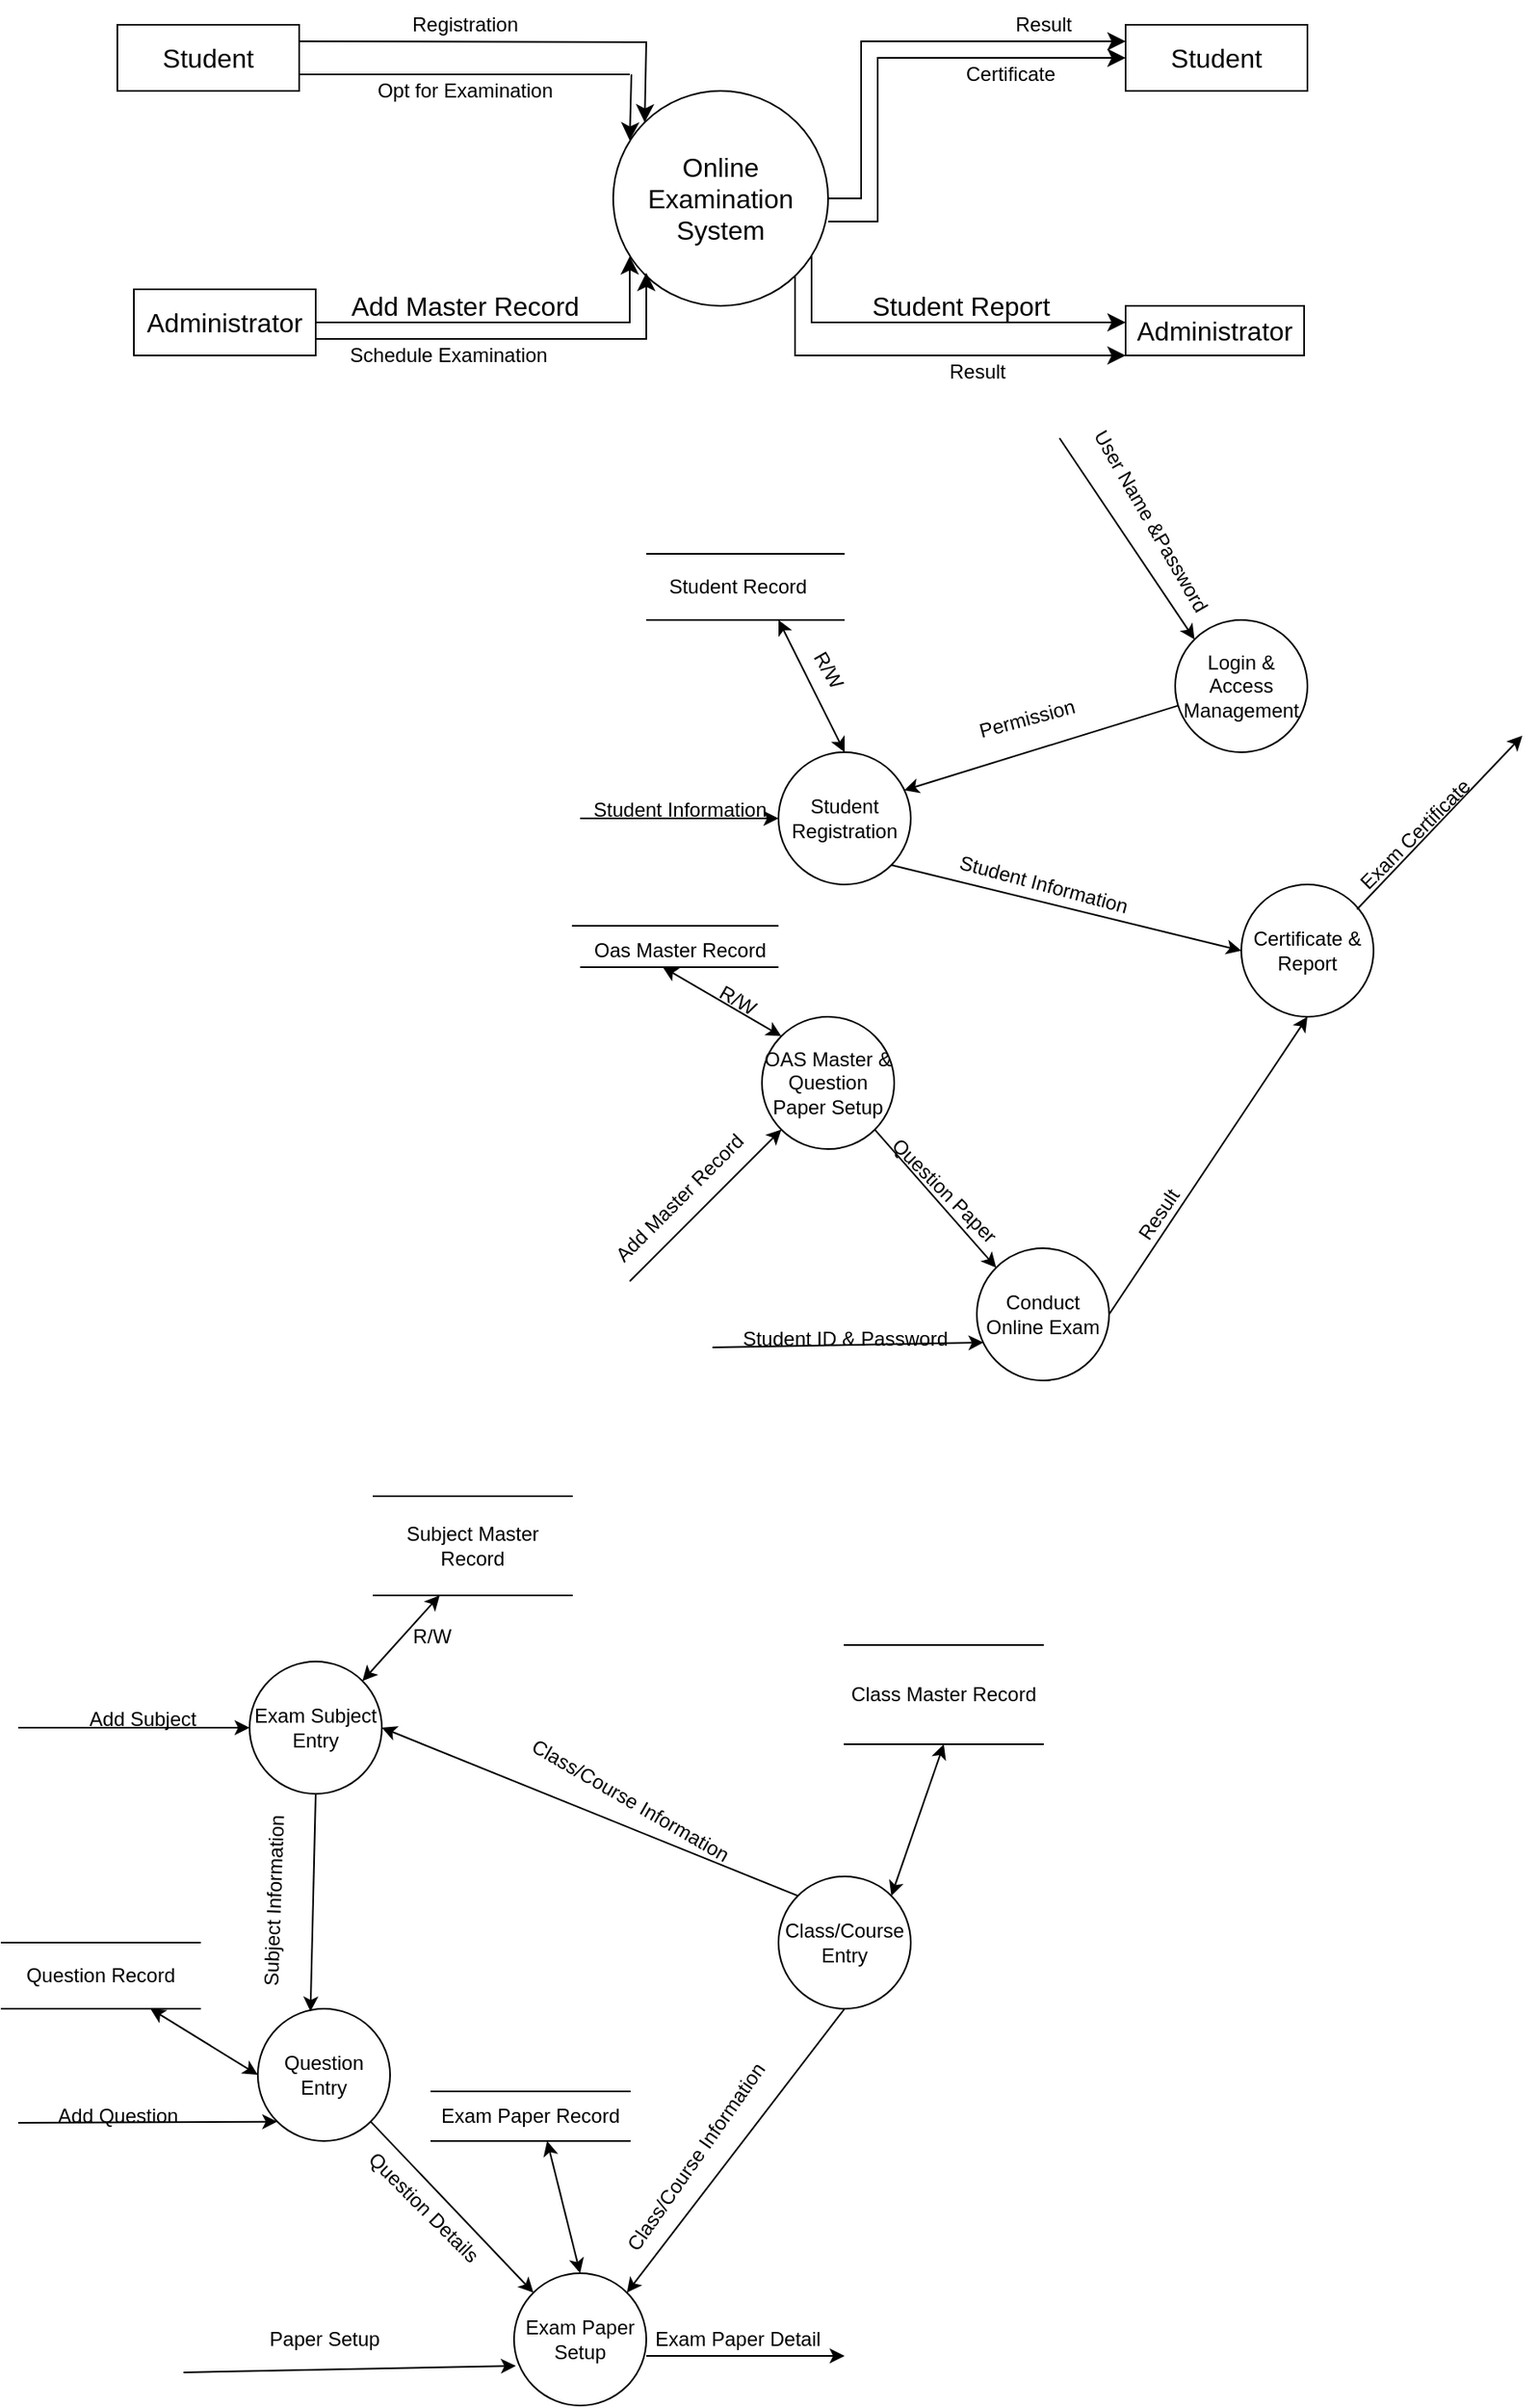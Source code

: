 <mxfile version="21.1.4" type="github">
  <diagram name="Page-1" id="45hINePPNABUSpbGqjVy">
    <mxGraphModel dx="1496" dy="924" grid="1" gridSize="10" guides="1" tooltips="1" connect="1" arrows="1" fold="1" page="1" pageScale="1" pageWidth="827" pageHeight="1169" math="0" shadow="0">
      <root>
        <mxCell id="0" />
        <mxCell id="1" parent="0" />
        <mxCell id="6jiHXf_fW9RHql4fyeyQ-5" value="Student" style="rounded=0;whiteSpace=wrap;html=1;fontSize=16;" parent="1" vertex="1">
          <mxGeometry x="-120" y="80" width="110" height="40" as="geometry" />
        </mxCell>
        <mxCell id="6jiHXf_fW9RHql4fyeyQ-6" value="Student" style="rounded=0;whiteSpace=wrap;html=1;fontSize=16;" parent="1" vertex="1">
          <mxGeometry x="490" y="80" width="110" height="40" as="geometry" />
        </mxCell>
        <mxCell id="6jiHXf_fW9RHql4fyeyQ-7" value="Administrator" style="rounded=0;whiteSpace=wrap;html=1;fontSize=16;" parent="1" vertex="1">
          <mxGeometry x="-110" y="240" width="110" height="40" as="geometry" />
        </mxCell>
        <mxCell id="6jiHXf_fW9RHql4fyeyQ-9" value="Administrator" style="rounded=0;whiteSpace=wrap;html=1;fontSize=16;" parent="1" vertex="1">
          <mxGeometry x="490" y="250" width="108" height="30" as="geometry" />
        </mxCell>
        <mxCell id="6jiHXf_fW9RHql4fyeyQ-11" value="Online Examination System" style="ellipse;whiteSpace=wrap;html=1;aspect=fixed;fontSize=16;" parent="1" vertex="1">
          <mxGeometry x="180" y="120" width="130" height="130" as="geometry" />
        </mxCell>
        <mxCell id="6jiHXf_fW9RHql4fyeyQ-12" value="" style="endArrow=none;html=1;rounded=0;fontSize=12;startSize=8;endSize=8;curved=1;exitX=1;exitY=0.25;exitDx=0;exitDy=0;" parent="1" source="6jiHXf_fW9RHql4fyeyQ-5" edge="1">
          <mxGeometry width="50" height="50" relative="1" as="geometry">
            <mxPoint x="130" y="90" as="sourcePoint" />
            <mxPoint x="200" y="90.5" as="targetPoint" />
          </mxGeometry>
        </mxCell>
        <mxCell id="6jiHXf_fW9RHql4fyeyQ-16" value="" style="endArrow=classic;html=1;rounded=0;fontSize=12;startSize=8;endSize=8;curved=1;entryX=0;entryY=0;entryDx=0;entryDy=0;" parent="1" target="6jiHXf_fW9RHql4fyeyQ-11" edge="1">
          <mxGeometry width="50" height="50" relative="1" as="geometry">
            <mxPoint x="200" y="90" as="sourcePoint" />
            <mxPoint x="200" y="130" as="targetPoint" />
          </mxGeometry>
        </mxCell>
        <mxCell id="6jiHXf_fW9RHql4fyeyQ-17" value="" style="endArrow=none;html=1;rounded=0;fontSize=12;startSize=8;endSize=8;curved=1;exitX=1;exitY=0.75;exitDx=0;exitDy=0;" parent="1" source="6jiHXf_fW9RHql4fyeyQ-5" edge="1">
          <mxGeometry width="50" height="50" relative="1" as="geometry">
            <mxPoint x="130" y="110" as="sourcePoint" />
            <mxPoint x="190" y="110" as="targetPoint" />
          </mxGeometry>
        </mxCell>
        <mxCell id="6jiHXf_fW9RHql4fyeyQ-20" value="" style="endArrow=classic;html=1;rounded=0;fontSize=12;startSize=8;endSize=8;curved=1;" parent="1" edge="1">
          <mxGeometry width="50" height="50" relative="1" as="geometry">
            <mxPoint x="191" y="110" as="sourcePoint" />
            <mxPoint x="190" y="150" as="targetPoint" />
          </mxGeometry>
        </mxCell>
        <mxCell id="6jiHXf_fW9RHql4fyeyQ-26" value="" style="edgeStyle=segmentEdgeStyle;endArrow=classic;html=1;curved=0;rounded=0;endSize=8;startSize=8;fontSize=12;exitX=1;exitY=0.5;exitDx=0;exitDy=0;" parent="1" source="6jiHXf_fW9RHql4fyeyQ-7" edge="1">
          <mxGeometry width="50" height="50" relative="1" as="geometry">
            <mxPoint x="140" y="260" as="sourcePoint" />
            <mxPoint x="190" y="220" as="targetPoint" />
            <Array as="points">
              <mxPoint x="190" y="260" />
            </Array>
          </mxGeometry>
        </mxCell>
        <mxCell id="6jiHXf_fW9RHql4fyeyQ-28" value="" style="edgeStyle=elbowEdgeStyle;elbow=horizontal;endArrow=classic;html=1;curved=0;rounded=0;endSize=8;startSize=8;fontSize=12;entryX=0;entryY=0.25;entryDx=0;entryDy=0;" parent="1" source="6jiHXf_fW9RHql4fyeyQ-11" target="6jiHXf_fW9RHql4fyeyQ-6" edge="1">
          <mxGeometry width="50" height="50" relative="1" as="geometry">
            <mxPoint x="310" y="140" as="sourcePoint" />
            <mxPoint x="360" y="90" as="targetPoint" />
            <Array as="points">
              <mxPoint x="330" y="90" />
            </Array>
          </mxGeometry>
        </mxCell>
        <mxCell id="6jiHXf_fW9RHql4fyeyQ-29" value="" style="edgeStyle=elbowEdgeStyle;elbow=horizontal;endArrow=classic;html=1;curved=0;rounded=0;endSize=8;startSize=8;fontSize=12;exitX=1;exitY=0.608;exitDx=0;exitDy=0;exitPerimeter=0;entryX=0;entryY=0.5;entryDx=0;entryDy=0;" parent="1" source="6jiHXf_fW9RHql4fyeyQ-11" target="6jiHXf_fW9RHql4fyeyQ-6" edge="1">
          <mxGeometry width="50" height="50" relative="1" as="geometry">
            <mxPoint x="320" y="195" as="sourcePoint" />
            <mxPoint x="360" y="100" as="targetPoint" />
            <Array as="points">
              <mxPoint x="340" y="190" />
              <mxPoint x="330" y="195" />
            </Array>
          </mxGeometry>
        </mxCell>
        <mxCell id="6jiHXf_fW9RHql4fyeyQ-30" value="" style="edgeStyle=segmentEdgeStyle;endArrow=classic;html=1;curved=0;rounded=0;endSize=8;startSize=8;fontSize=12;exitX=1;exitY=0.75;exitDx=0;exitDy=0;" parent="1" source="6jiHXf_fW9RHql4fyeyQ-7" edge="1">
          <mxGeometry width="50" height="50" relative="1" as="geometry">
            <mxPoint x="130" y="270" as="sourcePoint" />
            <mxPoint x="200" y="230" as="targetPoint" />
            <Array as="points">
              <mxPoint x="200" y="270" />
            </Array>
          </mxGeometry>
        </mxCell>
        <mxCell id="6jiHXf_fW9RHql4fyeyQ-32" value="" style="edgeStyle=segmentEdgeStyle;endArrow=classic;html=1;curved=0;rounded=0;endSize=8;startSize=8;fontSize=12;entryX=0;entryY=1;entryDx=0;entryDy=0;" parent="1" source="6jiHXf_fW9RHql4fyeyQ-11" target="6jiHXf_fW9RHql4fyeyQ-9" edge="1">
          <mxGeometry width="50" height="50" relative="1" as="geometry">
            <mxPoint x="290" y="230" as="sourcePoint" />
            <mxPoint x="330" y="280" as="targetPoint" />
            <Array as="points">
              <mxPoint x="290" y="280" />
            </Array>
          </mxGeometry>
        </mxCell>
        <mxCell id="6jiHXf_fW9RHql4fyeyQ-33" value="" style="edgeStyle=segmentEdgeStyle;endArrow=classic;html=1;curved=0;rounded=0;endSize=8;startSize=8;fontSize=12;" parent="1" source="6jiHXf_fW9RHql4fyeyQ-11" target="6jiHXf_fW9RHql4fyeyQ-9" edge="1">
          <mxGeometry width="50" height="50" relative="1" as="geometry">
            <mxPoint x="300" y="220" as="sourcePoint" />
            <mxPoint x="600" y="265" as="targetPoint" />
            <Array as="points">
              <mxPoint x="300" y="260" />
            </Array>
          </mxGeometry>
        </mxCell>
        <mxCell id="6jiHXf_fW9RHql4fyeyQ-41" value="Add Master Record" style="text;html=1;align=center;verticalAlign=middle;resizable=0;points=[];autosize=1;strokeColor=none;fillColor=none;fontSize=16;" parent="1" vertex="1">
          <mxGeometry x="10" y="235" width="160" height="30" as="geometry" />
        </mxCell>
        <mxCell id="6jiHXf_fW9RHql4fyeyQ-42" value="Student Report" style="text;html=1;align=center;verticalAlign=middle;resizable=0;points=[];autosize=1;strokeColor=none;fillColor=none;fontSize=16;" parent="1" vertex="1">
          <mxGeometry x="325" y="235" width="130" height="30" as="geometry" />
        </mxCell>
        <mxCell id="W-ZlPOcfFxKbl8zPS86R-1" value="Result" style="text;html=1;align=center;verticalAlign=middle;resizable=0;points=[];autosize=1;strokeColor=none;fillColor=none;" parent="1" vertex="1">
          <mxGeometry x="370" y="275" width="60" height="30" as="geometry" />
        </mxCell>
        <mxCell id="W-ZlPOcfFxKbl8zPS86R-3" value="Schedule Examination" style="text;html=1;align=center;verticalAlign=middle;resizable=0;points=[];autosize=1;strokeColor=none;fillColor=none;" parent="1" vertex="1">
          <mxGeometry x="10" y="265" width="140" height="30" as="geometry" />
        </mxCell>
        <mxCell id="W-ZlPOcfFxKbl8zPS86R-4" value="Registration" style="text;html=1;align=center;verticalAlign=middle;resizable=0;points=[];autosize=1;strokeColor=none;fillColor=none;" parent="1" vertex="1">
          <mxGeometry x="45" y="65" width="90" height="30" as="geometry" />
        </mxCell>
        <mxCell id="W-ZlPOcfFxKbl8zPS86R-5" value="Result" style="text;html=1;align=center;verticalAlign=middle;resizable=0;points=[];autosize=1;strokeColor=none;fillColor=none;" parent="1" vertex="1">
          <mxGeometry x="410" y="65" width="60" height="30" as="geometry" />
        </mxCell>
        <mxCell id="W-ZlPOcfFxKbl8zPS86R-6" value="Opt for Examination" style="text;html=1;align=center;verticalAlign=middle;resizable=0;points=[];autosize=1;strokeColor=none;fillColor=none;" parent="1" vertex="1">
          <mxGeometry x="25" y="105" width="130" height="30" as="geometry" />
        </mxCell>
        <mxCell id="W-ZlPOcfFxKbl8zPS86R-7" value="Certificate" style="text;html=1;align=center;verticalAlign=middle;resizable=0;points=[];autosize=1;strokeColor=none;fillColor=none;" parent="1" vertex="1">
          <mxGeometry x="380" y="95" width="80" height="30" as="geometry" />
        </mxCell>
        <mxCell id="djzAmgvzjJKcPBPGHoLH-2" value="Login &amp;amp; Access Management" style="ellipse;whiteSpace=wrap;html=1;aspect=fixed;" vertex="1" parent="1">
          <mxGeometry x="520" y="440" width="80" height="80" as="geometry" />
        </mxCell>
        <mxCell id="djzAmgvzjJKcPBPGHoLH-3" value="OAS Master &amp;amp; Question Paper Setup" style="ellipse;whiteSpace=wrap;html=1;aspect=fixed;" vertex="1" parent="1">
          <mxGeometry x="270" y="680" width="80" height="80" as="geometry" />
        </mxCell>
        <mxCell id="djzAmgvzjJKcPBPGHoLH-4" value="Conduct Online Exam" style="ellipse;whiteSpace=wrap;html=1;aspect=fixed;" vertex="1" parent="1">
          <mxGeometry x="400" y="820" width="80" height="80" as="geometry" />
        </mxCell>
        <mxCell id="djzAmgvzjJKcPBPGHoLH-5" value="Certificate &amp;amp; Report" style="ellipse;whiteSpace=wrap;html=1;aspect=fixed;" vertex="1" parent="1">
          <mxGeometry x="560" y="600" width="80" height="80" as="geometry" />
        </mxCell>
        <mxCell id="djzAmgvzjJKcPBPGHoLH-6" value="Student Registration" style="ellipse;whiteSpace=wrap;html=1;aspect=fixed;" vertex="1" parent="1">
          <mxGeometry x="280" y="520" width="80" height="80" as="geometry" />
        </mxCell>
        <mxCell id="djzAmgvzjJKcPBPGHoLH-7" value="" style="endArrow=classic;html=1;rounded=0;entryX=0;entryY=0;entryDx=0;entryDy=0;" edge="1" parent="1" target="djzAmgvzjJKcPBPGHoLH-2">
          <mxGeometry width="50" height="50" relative="1" as="geometry">
            <mxPoint x="450" y="330" as="sourcePoint" />
            <mxPoint x="500" y="330" as="targetPoint" />
          </mxGeometry>
        </mxCell>
        <mxCell id="djzAmgvzjJKcPBPGHoLH-8" value="" style="endArrow=classic;html=1;rounded=0;entryX=0.95;entryY=0.288;entryDx=0;entryDy=0;entryPerimeter=0;" edge="1" parent="1" source="djzAmgvzjJKcPBPGHoLH-2" target="djzAmgvzjJKcPBPGHoLH-6">
          <mxGeometry width="50" height="50" relative="1" as="geometry">
            <mxPoint x="410" y="640" as="sourcePoint" />
            <mxPoint x="350" y="550" as="targetPoint" />
          </mxGeometry>
        </mxCell>
        <mxCell id="djzAmgvzjJKcPBPGHoLH-9" value="" style="endArrow=classic;html=1;rounded=0;entryX=0;entryY=0.5;entryDx=0;entryDy=0;exitX=1;exitY=1;exitDx=0;exitDy=0;" edge="1" parent="1" source="djzAmgvzjJKcPBPGHoLH-6" target="djzAmgvzjJKcPBPGHoLH-5">
          <mxGeometry width="50" height="50" relative="1" as="geometry">
            <mxPoint x="410" y="640" as="sourcePoint" />
            <mxPoint x="460" y="590" as="targetPoint" />
          </mxGeometry>
        </mxCell>
        <mxCell id="djzAmgvzjJKcPBPGHoLH-10" value="" style="endArrow=classic;html=1;rounded=0;entryX=0;entryY=0;entryDx=0;entryDy=0;exitX=1;exitY=1;exitDx=0;exitDy=0;" edge="1" parent="1" source="djzAmgvzjJKcPBPGHoLH-3" target="djzAmgvzjJKcPBPGHoLH-4">
          <mxGeometry width="50" height="50" relative="1" as="geometry">
            <mxPoint x="410" y="640" as="sourcePoint" />
            <mxPoint x="460" y="590" as="targetPoint" />
          </mxGeometry>
        </mxCell>
        <mxCell id="djzAmgvzjJKcPBPGHoLH-11" value="" style="endArrow=classic;html=1;rounded=0;entryX=0.5;entryY=1;entryDx=0;entryDy=0;exitX=1;exitY=0.5;exitDx=0;exitDy=0;" edge="1" parent="1" source="djzAmgvzjJKcPBPGHoLH-4" target="djzAmgvzjJKcPBPGHoLH-5">
          <mxGeometry width="50" height="50" relative="1" as="geometry">
            <mxPoint x="480" y="850" as="sourcePoint" />
            <mxPoint x="530" y="800" as="targetPoint" />
          </mxGeometry>
        </mxCell>
        <mxCell id="djzAmgvzjJKcPBPGHoLH-12" value="" style="endArrow=classic;html=1;rounded=0;entryX=0.05;entryY=0.713;entryDx=0;entryDy=0;entryPerimeter=0;" edge="1" parent="1" target="djzAmgvzjJKcPBPGHoLH-4">
          <mxGeometry width="50" height="50" relative="1" as="geometry">
            <mxPoint x="240" y="880" as="sourcePoint" />
            <mxPoint x="330" y="835" as="targetPoint" />
          </mxGeometry>
        </mxCell>
        <mxCell id="djzAmgvzjJKcPBPGHoLH-13" value="User Name &amp;amp;Password" style="text;html=1;align=center;verticalAlign=middle;resizable=0;points=[];autosize=1;strokeColor=none;fillColor=none;rotation=60;" vertex="1" parent="1">
          <mxGeometry x="430" y="365" width="150" height="30" as="geometry" />
        </mxCell>
        <mxCell id="djzAmgvzjJKcPBPGHoLH-15" value="Permission" style="text;html=1;align=center;verticalAlign=middle;resizable=0;points=[];autosize=1;strokeColor=none;fillColor=none;rotation=-15;" vertex="1" parent="1">
          <mxGeometry x="390" y="485" width="80" height="30" as="geometry" />
        </mxCell>
        <mxCell id="djzAmgvzjJKcPBPGHoLH-16" value="" style="endArrow=classic;html=1;rounded=0;entryX=0;entryY=0.5;entryDx=0;entryDy=0;" edge="1" parent="1" target="djzAmgvzjJKcPBPGHoLH-6">
          <mxGeometry width="50" height="50" relative="1" as="geometry">
            <mxPoint x="160" y="560" as="sourcePoint" />
            <mxPoint x="260" y="550" as="targetPoint" />
          </mxGeometry>
        </mxCell>
        <mxCell id="djzAmgvzjJKcPBPGHoLH-17" value="Student Information" style="text;html=1;align=center;verticalAlign=middle;resizable=0;points=[];autosize=1;strokeColor=none;fillColor=none;" vertex="1" parent="1">
          <mxGeometry x="155" y="540" width="130" height="30" as="geometry" />
        </mxCell>
        <mxCell id="djzAmgvzjJKcPBPGHoLH-19" value="Student Information&lt;br&gt;" style="text;html=1;align=center;verticalAlign=middle;resizable=0;points=[];autosize=1;strokeColor=none;fillColor=none;rotation=15;" vertex="1" parent="1">
          <mxGeometry x="375" y="585" width="130" height="30" as="geometry" />
        </mxCell>
        <mxCell id="djzAmgvzjJKcPBPGHoLH-20" value="" style="endArrow=classic;html=1;rounded=0;" edge="1" parent="1">
          <mxGeometry width="50" height="50" relative="1" as="geometry">
            <mxPoint x="630" y="615" as="sourcePoint" />
            <mxPoint x="730" y="510" as="targetPoint" />
          </mxGeometry>
        </mxCell>
        <mxCell id="djzAmgvzjJKcPBPGHoLH-21" value="Exam Certificate" style="text;html=1;align=center;verticalAlign=middle;resizable=0;points=[];autosize=1;strokeColor=none;fillColor=none;rotation=-45;" vertex="1" parent="1">
          <mxGeometry x="610" y="555" width="110" height="30" as="geometry" />
        </mxCell>
        <mxCell id="djzAmgvzjJKcPBPGHoLH-22" value="Result" style="text;html=1;align=center;verticalAlign=middle;resizable=0;points=[];autosize=1;strokeColor=none;fillColor=none;rotation=-56;" vertex="1" parent="1">
          <mxGeometry x="480" y="785" width="60" height="30" as="geometry" />
        </mxCell>
        <mxCell id="djzAmgvzjJKcPBPGHoLH-24" value="Question Paper" style="text;html=1;align=center;verticalAlign=middle;resizable=0;points=[];autosize=1;strokeColor=none;fillColor=none;rotation=45;" vertex="1" parent="1">
          <mxGeometry x="325" y="770" width="110" height="30" as="geometry" />
        </mxCell>
        <mxCell id="djzAmgvzjJKcPBPGHoLH-25" value="Student ID &amp;amp; Password" style="text;html=1;align=center;verticalAlign=middle;resizable=0;points=[];autosize=1;strokeColor=none;fillColor=none;" vertex="1" parent="1">
          <mxGeometry x="245" y="860" width="150" height="30" as="geometry" />
        </mxCell>
        <mxCell id="djzAmgvzjJKcPBPGHoLH-26" value="" style="endArrow=classic;startArrow=classic;html=1;rounded=0;entryX=0;entryY=0;entryDx=0;entryDy=0;" edge="1" parent="1" target="djzAmgvzjJKcPBPGHoLH-3">
          <mxGeometry width="50" height="50" relative="1" as="geometry">
            <mxPoint x="210" y="650" as="sourcePoint" />
            <mxPoint x="300" y="640" as="targetPoint" />
          </mxGeometry>
        </mxCell>
        <mxCell id="djzAmgvzjJKcPBPGHoLH-27" value="" style="endArrow=none;html=1;rounded=0;" edge="1" parent="1">
          <mxGeometry width="50" height="50" relative="1" as="geometry">
            <mxPoint x="280" y="650" as="sourcePoint" />
            <mxPoint x="160" y="650" as="targetPoint" />
          </mxGeometry>
        </mxCell>
        <mxCell id="djzAmgvzjJKcPBPGHoLH-28" value="" style="endArrow=none;html=1;rounded=0;" edge="1" parent="1">
          <mxGeometry width="50" height="50" relative="1" as="geometry">
            <mxPoint x="155" y="625" as="sourcePoint" />
            <mxPoint x="280" y="625" as="targetPoint" />
          </mxGeometry>
        </mxCell>
        <mxCell id="djzAmgvzjJKcPBPGHoLH-29" value="Oas Master Record" style="text;html=1;align=center;verticalAlign=middle;resizable=0;points=[];autosize=1;strokeColor=none;fillColor=none;" vertex="1" parent="1">
          <mxGeometry x="155" y="625" width="130" height="30" as="geometry" />
        </mxCell>
        <mxCell id="djzAmgvzjJKcPBPGHoLH-30" value="R/W" style="text;html=1;align=center;verticalAlign=middle;resizable=0;points=[];autosize=1;strokeColor=none;fillColor=none;rotation=30;" vertex="1" parent="1">
          <mxGeometry x="230" y="655" width="50" height="30" as="geometry" />
        </mxCell>
        <mxCell id="djzAmgvzjJKcPBPGHoLH-31" value="" style="endArrow=classic;html=1;rounded=0;entryX=0;entryY=1;entryDx=0;entryDy=0;" edge="1" parent="1" target="djzAmgvzjJKcPBPGHoLH-3">
          <mxGeometry width="50" height="50" relative="1" as="geometry">
            <mxPoint x="190" y="840" as="sourcePoint" />
            <mxPoint x="410" y="710" as="targetPoint" />
          </mxGeometry>
        </mxCell>
        <mxCell id="djzAmgvzjJKcPBPGHoLH-32" value="Add Master Record" style="text;html=1;align=center;verticalAlign=middle;resizable=0;points=[];autosize=1;strokeColor=none;fillColor=none;rotation=-45;" vertex="1" parent="1">
          <mxGeometry x="155" y="775" width="130" height="30" as="geometry" />
        </mxCell>
        <mxCell id="djzAmgvzjJKcPBPGHoLH-33" value="" style="endArrow=none;html=1;rounded=0;" edge="1" parent="1">
          <mxGeometry width="50" height="50" relative="1" as="geometry">
            <mxPoint x="200" y="440" as="sourcePoint" />
            <mxPoint x="320" y="440" as="targetPoint" />
          </mxGeometry>
        </mxCell>
        <mxCell id="djzAmgvzjJKcPBPGHoLH-34" value="" style="endArrow=none;html=1;rounded=0;" edge="1" parent="1">
          <mxGeometry width="50" height="50" relative="1" as="geometry">
            <mxPoint x="200" y="400" as="sourcePoint" />
            <mxPoint x="320" y="400" as="targetPoint" />
          </mxGeometry>
        </mxCell>
        <mxCell id="djzAmgvzjJKcPBPGHoLH-36" value="Student Record" style="text;html=1;align=center;verticalAlign=middle;resizable=0;points=[];autosize=1;strokeColor=none;fillColor=none;" vertex="1" parent="1">
          <mxGeometry x="200" y="405" width="110" height="30" as="geometry" />
        </mxCell>
        <mxCell id="djzAmgvzjJKcPBPGHoLH-37" value="" style="endArrow=classic;startArrow=classic;html=1;rounded=0;exitX=0.5;exitY=0;exitDx=0;exitDy=0;" edge="1" parent="1" source="djzAmgvzjJKcPBPGHoLH-6">
          <mxGeometry width="50" height="50" relative="1" as="geometry">
            <mxPoint x="230" y="490" as="sourcePoint" />
            <mxPoint x="280" y="440" as="targetPoint" />
          </mxGeometry>
        </mxCell>
        <mxCell id="djzAmgvzjJKcPBPGHoLH-38" value="R/W" style="text;html=1;align=center;verticalAlign=middle;resizable=0;points=[];autosize=1;strokeColor=none;fillColor=none;rotation=60;" vertex="1" parent="1">
          <mxGeometry x="285" y="455" width="50" height="30" as="geometry" />
        </mxCell>
        <mxCell id="djzAmgvzjJKcPBPGHoLH-39" value="Exam Subject Entry" style="ellipse;whiteSpace=wrap;html=1;aspect=fixed;" vertex="1" parent="1">
          <mxGeometry x="-40" y="1070" width="80" height="80" as="geometry" />
        </mxCell>
        <mxCell id="djzAmgvzjJKcPBPGHoLH-40" value="Exam Paper Setup" style="ellipse;whiteSpace=wrap;html=1;aspect=fixed;" vertex="1" parent="1">
          <mxGeometry x="120" y="1440" width="80" height="80" as="geometry" />
        </mxCell>
        <mxCell id="djzAmgvzjJKcPBPGHoLH-41" value="Question Entry" style="ellipse;whiteSpace=wrap;html=1;aspect=fixed;" vertex="1" parent="1">
          <mxGeometry x="-35" y="1280" width="80" height="80" as="geometry" />
        </mxCell>
        <mxCell id="djzAmgvzjJKcPBPGHoLH-42" value="Class/Course Entry&lt;br&gt;" style="ellipse;whiteSpace=wrap;html=1;aspect=fixed;" vertex="1" parent="1">
          <mxGeometry x="280" y="1200" width="80" height="80" as="geometry" />
        </mxCell>
        <mxCell id="djzAmgvzjJKcPBPGHoLH-43" value="" style="endArrow=classic;startArrow=classic;html=1;rounded=0;exitX=1;exitY=0;exitDx=0;exitDy=0;" edge="1" parent="1" source="djzAmgvzjJKcPBPGHoLH-39">
          <mxGeometry width="50" height="50" relative="1" as="geometry">
            <mxPoint x="25" y="1080" as="sourcePoint" />
            <mxPoint x="75" y="1030" as="targetPoint" />
          </mxGeometry>
        </mxCell>
        <mxCell id="djzAmgvzjJKcPBPGHoLH-47" value="Subject Master Record" style="shape=partialRectangle;whiteSpace=wrap;html=1;left=0;right=0;fillColor=none;" vertex="1" parent="1">
          <mxGeometry x="35" y="970" width="120" height="60" as="geometry" />
        </mxCell>
        <mxCell id="djzAmgvzjJKcPBPGHoLH-48" value="R/W" style="text;html=1;align=center;verticalAlign=middle;resizable=0;points=[];autosize=1;strokeColor=none;fillColor=none;" vertex="1" parent="1">
          <mxGeometry x="45" y="1040" width="50" height="30" as="geometry" />
        </mxCell>
        <mxCell id="djzAmgvzjJKcPBPGHoLH-49" value="" style="endArrow=classic;html=1;rounded=0;entryX=1;entryY=0.5;entryDx=0;entryDy=0;exitX=0;exitY=0;exitDx=0;exitDy=0;" edge="1" parent="1" source="djzAmgvzjJKcPBPGHoLH-42" target="djzAmgvzjJKcPBPGHoLH-39">
          <mxGeometry width="50" height="50" relative="1" as="geometry">
            <mxPoint x="100" y="1310" as="sourcePoint" />
            <mxPoint x="150" y="1260" as="targetPoint" />
          </mxGeometry>
        </mxCell>
        <mxCell id="djzAmgvzjJKcPBPGHoLH-50" value="" style="endArrow=classic;html=1;rounded=0;entryX=1;entryY=0;entryDx=0;entryDy=0;exitX=0.5;exitY=1;exitDx=0;exitDy=0;" edge="1" parent="1" source="djzAmgvzjJKcPBPGHoLH-42" target="djzAmgvzjJKcPBPGHoLH-40">
          <mxGeometry width="50" height="50" relative="1" as="geometry">
            <mxPoint x="100" y="1310" as="sourcePoint" />
            <mxPoint x="150" y="1260" as="targetPoint" />
          </mxGeometry>
        </mxCell>
        <mxCell id="djzAmgvzjJKcPBPGHoLH-51" value="" style="endArrow=classic;html=1;rounded=0;exitX=1;exitY=1;exitDx=0;exitDy=0;entryX=0;entryY=0;entryDx=0;entryDy=0;" edge="1" parent="1" source="djzAmgvzjJKcPBPGHoLH-41" target="djzAmgvzjJKcPBPGHoLH-40">
          <mxGeometry width="50" height="50" relative="1" as="geometry">
            <mxPoint x="100" y="1310" as="sourcePoint" />
            <mxPoint x="150" y="1260" as="targetPoint" />
          </mxGeometry>
        </mxCell>
        <mxCell id="djzAmgvzjJKcPBPGHoLH-52" value="" style="endArrow=classic;html=1;rounded=0;exitX=0.5;exitY=1;exitDx=0;exitDy=0;entryX=0.398;entryY=0.021;entryDx=0;entryDy=0;entryPerimeter=0;" edge="1" parent="1" source="djzAmgvzjJKcPBPGHoLH-39" target="djzAmgvzjJKcPBPGHoLH-41">
          <mxGeometry width="50" height="50" relative="1" as="geometry">
            <mxPoint x="100" y="1310" as="sourcePoint" />
            <mxPoint x="150" y="1260" as="targetPoint" />
          </mxGeometry>
        </mxCell>
        <mxCell id="djzAmgvzjJKcPBPGHoLH-54" value="" style="endArrow=classic;startArrow=classic;html=1;rounded=0;" edge="1" parent="1">
          <mxGeometry width="50" height="50" relative="1" as="geometry">
            <mxPoint x="140" y="1360" as="sourcePoint" />
            <mxPoint x="160" y="1440" as="targetPoint" />
          </mxGeometry>
        </mxCell>
        <mxCell id="djzAmgvzjJKcPBPGHoLH-55" value="Exam Paper Record" style="shape=partialRectangle;whiteSpace=wrap;html=1;left=0;right=0;fillColor=none;" vertex="1" parent="1">
          <mxGeometry x="70" y="1330" width="120" height="30" as="geometry" />
        </mxCell>
        <mxCell id="djzAmgvzjJKcPBPGHoLH-56" value="Class Master Record" style="shape=partialRectangle;whiteSpace=wrap;html=1;left=0;right=0;fillColor=none;" vertex="1" parent="1">
          <mxGeometry x="320" y="1060" width="120" height="60" as="geometry" />
        </mxCell>
        <mxCell id="djzAmgvzjJKcPBPGHoLH-57" value="" style="endArrow=classic;startArrow=classic;html=1;rounded=0;exitX=1;exitY=0;exitDx=0;exitDy=0;entryX=0.5;entryY=1;entryDx=0;entryDy=0;" edge="1" parent="1" source="djzAmgvzjJKcPBPGHoLH-42" target="djzAmgvzjJKcPBPGHoLH-56">
          <mxGeometry width="50" height="50" relative="1" as="geometry">
            <mxPoint x="355" y="1190" as="sourcePoint" />
            <mxPoint x="380" y="1130" as="targetPoint" />
          </mxGeometry>
        </mxCell>
        <mxCell id="djzAmgvzjJKcPBPGHoLH-58" value="" style="endArrow=classic;html=1;rounded=0;entryX=0;entryY=0.5;entryDx=0;entryDy=0;" edge="1" parent="1" target="djzAmgvzjJKcPBPGHoLH-39">
          <mxGeometry width="50" height="50" relative="1" as="geometry">
            <mxPoint x="-180" y="1110" as="sourcePoint" />
            <mxPoint x="-90" y="1080" as="targetPoint" />
          </mxGeometry>
        </mxCell>
        <mxCell id="djzAmgvzjJKcPBPGHoLH-59" value="Add Subject" style="text;html=1;align=center;verticalAlign=middle;resizable=0;points=[];autosize=1;strokeColor=none;fillColor=none;" vertex="1" parent="1">
          <mxGeometry x="-150" y="1090" width="90" height="30" as="geometry" />
        </mxCell>
        <mxCell id="djzAmgvzjJKcPBPGHoLH-60" value="Subject Information" style="text;html=1;align=center;verticalAlign=middle;resizable=0;points=[];autosize=1;strokeColor=none;fillColor=none;rotation=-88;" vertex="1" parent="1">
          <mxGeometry x="-90" y="1200" width="130" height="30" as="geometry" />
        </mxCell>
        <mxCell id="djzAmgvzjJKcPBPGHoLH-61" value="Question Record" style="shape=partialRectangle;whiteSpace=wrap;html=1;left=0;right=0;fillColor=none;" vertex="1" parent="1">
          <mxGeometry x="-190" y="1240" width="120" height="40" as="geometry" />
        </mxCell>
        <mxCell id="djzAmgvzjJKcPBPGHoLH-62" value="" style="endArrow=classic;startArrow=classic;html=1;rounded=0;entryX=0.75;entryY=1;entryDx=0;entryDy=0;exitX=0;exitY=0.5;exitDx=0;exitDy=0;" edge="1" parent="1" source="djzAmgvzjJKcPBPGHoLH-41" target="djzAmgvzjJKcPBPGHoLH-61">
          <mxGeometry width="50" height="50" relative="1" as="geometry">
            <mxPoint x="100" y="1310" as="sourcePoint" />
            <mxPoint x="150" y="1260" as="targetPoint" />
          </mxGeometry>
        </mxCell>
        <mxCell id="djzAmgvzjJKcPBPGHoLH-63" value="" style="endArrow=classic;html=1;rounded=0;entryX=0;entryY=1;entryDx=0;entryDy=0;" edge="1" parent="1" target="djzAmgvzjJKcPBPGHoLH-41">
          <mxGeometry width="50" height="50" relative="1" as="geometry">
            <mxPoint x="-180" y="1349" as="sourcePoint" />
            <mxPoint x="-130" y="1310" as="targetPoint" />
          </mxGeometry>
        </mxCell>
        <mxCell id="djzAmgvzjJKcPBPGHoLH-64" value="Add Question" style="text;html=1;align=center;verticalAlign=middle;resizable=0;points=[];autosize=1;strokeColor=none;fillColor=none;" vertex="1" parent="1">
          <mxGeometry x="-170" y="1330" width="100" height="30" as="geometry" />
        </mxCell>
        <mxCell id="djzAmgvzjJKcPBPGHoLH-65" value="" style="endArrow=classic;html=1;rounded=0;entryX=0.014;entryY=0.7;entryDx=0;entryDy=0;entryPerimeter=0;" edge="1" parent="1" target="djzAmgvzjJKcPBPGHoLH-40">
          <mxGeometry width="50" height="50" relative="1" as="geometry">
            <mxPoint x="-80" y="1500" as="sourcePoint" />
            <mxPoint x="150" y="1260" as="targetPoint" />
          </mxGeometry>
        </mxCell>
        <mxCell id="djzAmgvzjJKcPBPGHoLH-66" value="Paper Setup" style="text;html=1;align=center;verticalAlign=middle;resizable=0;points=[];autosize=1;strokeColor=none;fillColor=none;" vertex="1" parent="1">
          <mxGeometry x="-40" y="1465" width="90" height="30" as="geometry" />
        </mxCell>
        <mxCell id="djzAmgvzjJKcPBPGHoLH-67" value="" style="endArrow=classic;html=1;rounded=0;" edge="1" parent="1">
          <mxGeometry width="50" height="50" relative="1" as="geometry">
            <mxPoint x="200" y="1490" as="sourcePoint" />
            <mxPoint x="320" y="1490" as="targetPoint" />
          </mxGeometry>
        </mxCell>
        <mxCell id="djzAmgvzjJKcPBPGHoLH-68" value="Exam Paper Detail" style="text;html=1;align=center;verticalAlign=middle;resizable=0;points=[];autosize=1;strokeColor=none;fillColor=none;" vertex="1" parent="1">
          <mxGeometry x="195" y="1465" width="120" height="30" as="geometry" />
        </mxCell>
        <mxCell id="djzAmgvzjJKcPBPGHoLH-69" value="Class/Course Information" style="text;html=1;align=center;verticalAlign=middle;resizable=0;points=[];autosize=1;strokeColor=none;fillColor=none;rotation=-55;" vertex="1" parent="1">
          <mxGeometry x="150" y="1355" width="160" height="30" as="geometry" />
        </mxCell>
        <mxCell id="djzAmgvzjJKcPBPGHoLH-70" value="Question Details" style="text;html=1;align=center;verticalAlign=middle;resizable=0;points=[];autosize=1;strokeColor=none;fillColor=none;rotation=45;" vertex="1" parent="1">
          <mxGeometry x="10" y="1385" width="110" height="30" as="geometry" />
        </mxCell>
        <mxCell id="djzAmgvzjJKcPBPGHoLH-71" value="Class/Course Information" style="text;html=1;align=center;verticalAlign=middle;resizable=0;points=[];autosize=1;strokeColor=none;fillColor=none;rotation=30;" vertex="1" parent="1">
          <mxGeometry x="110" y="1139" width="160" height="30" as="geometry" />
        </mxCell>
      </root>
    </mxGraphModel>
  </diagram>
</mxfile>
